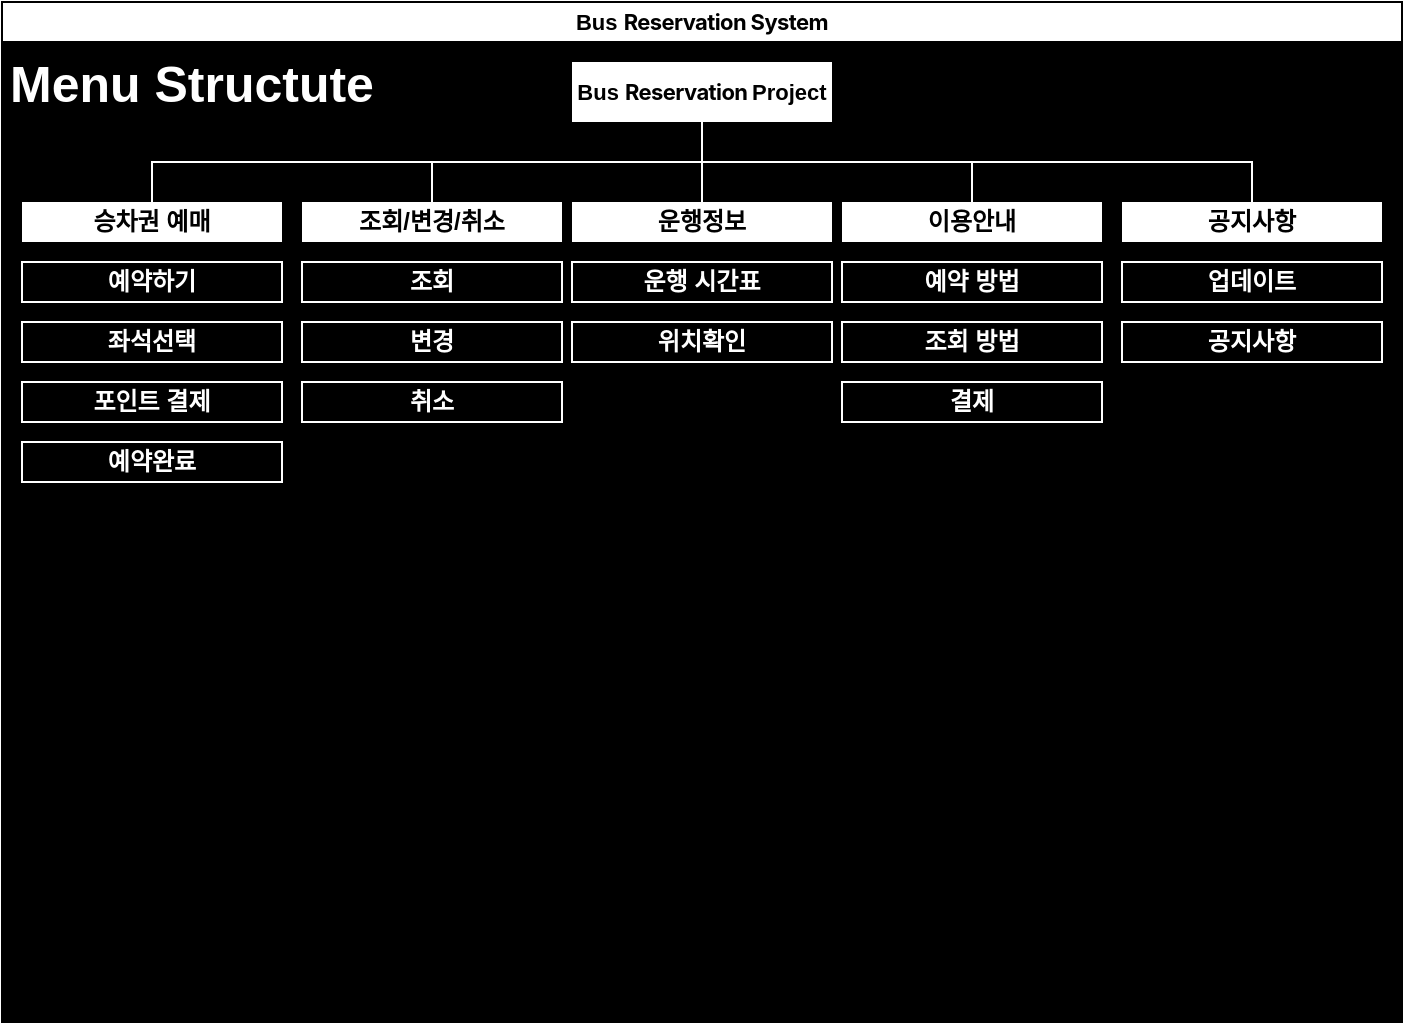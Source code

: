 <mxfile version="24.7.17">
  <diagram id="prtHgNgQTEPvFCAcTncT" name="Page-1">
    <mxGraphModel dx="1050" dy="522" grid="1" gridSize="10" guides="1" tooltips="1" connect="1" arrows="1" fold="1" page="1" pageScale="1" pageWidth="827" pageHeight="1169" math="0" shadow="0">
      <root>
        <mxCell id="0" />
        <mxCell id="1" parent="0" />
        <mxCell id="dNxyNK7c78bLwvsdeMH5-11" value="&lt;font style=&quot;font-size: 11px;&quot;&gt;&lt;span style=&quot;text-wrap: wrap;&quot;&gt;Bus&amp;nbsp;&lt;/span&gt;&lt;font style=&quot;text-wrap: wrap; font-size: 11px;&quot; face=&quot;-apple-system, BlinkMacSystemFont, Malgun Gothic, 맑은 고딕, helvetica, Apple SD Gothic Neo, helvetica, 나눔바른고딕 옛한글, NanumBarunGothic YetHangul, sans-serif&quot;&gt;&lt;span style=&quot;letter-spacing: -0.3px;&quot;&gt;Reservation System&lt;/span&gt;&lt;/font&gt;&lt;/font&gt;" style="swimlane;html=1;startSize=20;horizontal=1;containerType=tree;glass=0;fontSize=12;swimlaneFillColor=#000000;align=center;swimlaneLine=1;labelBackgroundColor=none;fontColor=default;whiteSpace=wrap;" parent="1" vertex="1">
          <mxGeometry x="10" y="10" width="700" height="510" as="geometry">
            <mxRectangle x="10" y="10" width="150" height="30" as="alternateBounds" />
          </mxGeometry>
        </mxCell>
        <mxCell id="zmxE-XWa9lRK3HXSa-9u-1" value="&lt;div style=&quot;text-align: left;&quot;&gt;&lt;span style=&quot;background-color: initial;&quot;&gt;Bus &lt;/span&gt;&lt;font style=&quot;font-size: 11px;&quot; face=&quot;-apple-system, BlinkMacSystemFont, Malgun Gothic, 맑은 고딕, helvetica, Apple SD Gothic Neo, helvetica, 나눔바른고딕 옛한글, NanumBarunGothic YetHangul, sans-serif&quot;&gt;&lt;span style=&quot;letter-spacing: -0.3px; background-color: rgb(255, 255, 255);&quot;&gt;Reservation&amp;nbsp;&lt;/span&gt;&lt;/font&gt;&lt;span style=&quot;background-color: initial;&quot;&gt;Project&lt;/span&gt;&lt;/div&gt;" style="rounded=0;whiteSpace=wrap;html=1;fontStyle=1;strokeColor=none;fontSize=11;" vertex="1" parent="dNxyNK7c78bLwvsdeMH5-11">
          <mxGeometry x="285" y="30" width="130" height="30" as="geometry" />
        </mxCell>
        <mxCell id="zmxE-XWa9lRK3HXSa-9u-2" value="&lt;div style=&quot;text-align: left;&quot;&gt;승차권 예매&lt;/div&gt;" style="rounded=0;whiteSpace=wrap;html=1;fontStyle=1;strokeColor=none;" vertex="1" parent="dNxyNK7c78bLwvsdeMH5-11">
          <mxGeometry x="10" y="100" width="130" height="20" as="geometry" />
        </mxCell>
        <mxCell id="zmxE-XWa9lRK3HXSa-9u-5" value="&lt;div style=&quot;text-align: left;&quot;&gt;운행정보&lt;/div&gt;" style="rounded=0;whiteSpace=wrap;html=1;fontStyle=1;strokeColor=none;" vertex="1" parent="dNxyNK7c78bLwvsdeMH5-11">
          <mxGeometry x="285" y="100" width="130" height="20" as="geometry" />
        </mxCell>
        <mxCell id="zmxE-XWa9lRK3HXSa-9u-6" value="&lt;div style=&quot;text-align: left;&quot;&gt;이용안내&lt;/div&gt;" style="rounded=0;whiteSpace=wrap;html=1;fontStyle=1;strokeColor=none;" vertex="1" parent="dNxyNK7c78bLwvsdeMH5-11">
          <mxGeometry x="420" y="100" width="130" height="20" as="geometry" />
        </mxCell>
        <mxCell id="zmxE-XWa9lRK3HXSa-9u-7" value="&lt;div style=&quot;text-align: left;&quot;&gt;공지사항&lt;/div&gt;" style="rounded=0;whiteSpace=wrap;html=1;fontStyle=1;strokeColor=none;" vertex="1" parent="dNxyNK7c78bLwvsdeMH5-11">
          <mxGeometry x="560" y="100" width="130" height="20" as="geometry" />
        </mxCell>
        <mxCell id="zmxE-XWa9lRK3HXSa-9u-16" value="" style="endArrow=none;html=1;rounded=0;strokeColor=#FFFFFF;exitX=0.5;exitY=0;exitDx=0;exitDy=0;entryX=0.5;entryY=0;entryDx=0;entryDy=0;" edge="1" parent="dNxyNK7c78bLwvsdeMH5-11" source="zmxE-XWa9lRK3HXSa-9u-2" target="zmxE-XWa9lRK3HXSa-9u-7">
          <mxGeometry width="50" height="50" relative="1" as="geometry">
            <mxPoint x="70" y="80" as="sourcePoint" />
            <mxPoint x="910" y="80" as="targetPoint" />
            <Array as="points">
              <mxPoint x="75" y="80" />
              <mxPoint x="625" y="80" />
            </Array>
          </mxGeometry>
        </mxCell>
        <mxCell id="zmxE-XWa9lRK3HXSa-9u-20" value="" style="endArrow=none;html=1;rounded=0;entryX=0.5;entryY=1;entryDx=0;entryDy=0;exitX=0.5;exitY=0;exitDx=0;exitDy=0;strokeColor=#FFFFFF;" edge="1" parent="dNxyNK7c78bLwvsdeMH5-11" source="zmxE-XWa9lRK3HXSa-9u-5" target="zmxE-XWa9lRK3HXSa-9u-1">
          <mxGeometry width="50" height="50" relative="1" as="geometry">
            <mxPoint x="430" y="260" as="sourcePoint" />
            <mxPoint x="480" y="210" as="targetPoint" />
          </mxGeometry>
        </mxCell>
        <mxCell id="zmxE-XWa9lRK3HXSa-9u-22" value="&lt;div style=&quot;text-align: left;&quot;&gt;조회/변경/취소&lt;/div&gt;" style="rounded=0;whiteSpace=wrap;html=1;fontStyle=1;strokeColor=none;" vertex="1" parent="dNxyNK7c78bLwvsdeMH5-11">
          <mxGeometry x="150" y="100" width="130" height="20" as="geometry" />
        </mxCell>
        <mxCell id="zmxE-XWa9lRK3HXSa-9u-24" value="" style="endArrow=none;html=1;rounded=0;strokeColor=#FFFFFF;exitX=0.5;exitY=0;exitDx=0;exitDy=0;" edge="1" parent="dNxyNK7c78bLwvsdeMH5-11" source="zmxE-XWa9lRK3HXSa-9u-22">
          <mxGeometry width="50" height="50" relative="1" as="geometry">
            <mxPoint x="220" y="55" as="sourcePoint" />
            <mxPoint x="215" y="80" as="targetPoint" />
          </mxGeometry>
        </mxCell>
        <mxCell id="zmxE-XWa9lRK3HXSa-9u-29" value="예약하기" style="rounded=0;whiteSpace=wrap;html=1;fontStyle=1;strokeColor=#FFFFFF;fillColor=#000000;fontColor=#FFFFFF;" vertex="1" parent="dNxyNK7c78bLwvsdeMH5-11">
          <mxGeometry x="10" y="130" width="130" height="20" as="geometry" />
        </mxCell>
        <mxCell id="zmxE-XWa9lRK3HXSa-9u-30" value="좌석선택" style="rounded=0;whiteSpace=wrap;html=1;fontStyle=1;strokeColor=#FFFFFF;fillColor=#000000;fontColor=#FFFFFF;" vertex="1" parent="dNxyNK7c78bLwvsdeMH5-11">
          <mxGeometry x="10" y="160" width="130" height="20" as="geometry" />
        </mxCell>
        <mxCell id="zmxE-XWa9lRK3HXSa-9u-31" value="예약완료" style="rounded=0;whiteSpace=wrap;html=1;fontStyle=1;strokeColor=#FFFFFF;fillColor=#000000;fontColor=#FFFFFF;" vertex="1" parent="dNxyNK7c78bLwvsdeMH5-11">
          <mxGeometry x="10" y="220" width="130" height="20" as="geometry" />
        </mxCell>
        <mxCell id="zmxE-XWa9lRK3HXSa-9u-32" value="조회" style="rounded=0;whiteSpace=wrap;html=1;fontStyle=1;strokeColor=#FFFFFF;fillColor=#000000;fontColor=#FFFFFF;" vertex="1" parent="dNxyNK7c78bLwvsdeMH5-11">
          <mxGeometry x="150" y="130" width="130" height="20" as="geometry" />
        </mxCell>
        <mxCell id="zmxE-XWa9lRK3HXSa-9u-33" value="변경" style="rounded=0;whiteSpace=wrap;html=1;fontStyle=1;strokeColor=#FFFFFF;fillColor=#000000;fontColor=#FFFFFF;" vertex="1" parent="dNxyNK7c78bLwvsdeMH5-11">
          <mxGeometry x="150" y="160" width="130" height="20" as="geometry" />
        </mxCell>
        <mxCell id="zmxE-XWa9lRK3HXSa-9u-36" value="취소" style="rounded=0;whiteSpace=wrap;html=1;fontStyle=1;strokeColor=#FFFFFF;fillColor=#000000;fontColor=#FFFFFF;" vertex="1" parent="dNxyNK7c78bLwvsdeMH5-11">
          <mxGeometry x="150" y="190" width="130" height="20" as="geometry" />
        </mxCell>
        <mxCell id="zmxE-XWa9lRK3HXSa-9u-37" value="운행 시간표" style="rounded=0;whiteSpace=wrap;html=1;fontStyle=1;strokeColor=#FFFFFF;fillColor=#000000;fontColor=#FFFFFF;" vertex="1" parent="dNxyNK7c78bLwvsdeMH5-11">
          <mxGeometry x="285" y="130" width="130" height="20" as="geometry" />
        </mxCell>
        <mxCell id="zmxE-XWa9lRK3HXSa-9u-38" value="위치확인" style="rounded=0;whiteSpace=wrap;html=1;fontStyle=1;strokeColor=#FFFFFF;fillColor=#000000;fontColor=#FFFFFF;" vertex="1" parent="dNxyNK7c78bLwvsdeMH5-11">
          <mxGeometry x="285" y="160" width="130" height="20" as="geometry" />
        </mxCell>
        <mxCell id="zmxE-XWa9lRK3HXSa-9u-39" value="예약 방법" style="rounded=0;whiteSpace=wrap;html=1;fontStyle=1;strokeColor=#FFFFFF;fillColor=#000000;fontColor=#FFFFFF;" vertex="1" parent="dNxyNK7c78bLwvsdeMH5-11">
          <mxGeometry x="420" y="130" width="130" height="20" as="geometry" />
        </mxCell>
        <mxCell id="zmxE-XWa9lRK3HXSa-9u-40" value="조회 방법" style="rounded=0;whiteSpace=wrap;html=1;fontStyle=1;strokeColor=#FFFFFF;fillColor=#000000;fontColor=#FFFFFF;" vertex="1" parent="dNxyNK7c78bLwvsdeMH5-11">
          <mxGeometry x="420" y="160" width="130" height="20" as="geometry" />
        </mxCell>
        <mxCell id="zmxE-XWa9lRK3HXSa-9u-41" value="업데이트" style="rounded=0;whiteSpace=wrap;html=1;fontStyle=1;strokeColor=#FFFFFF;fillColor=#000000;fontColor=#FFFFFF;" vertex="1" parent="dNxyNK7c78bLwvsdeMH5-11">
          <mxGeometry x="560" y="130" width="130" height="20" as="geometry" />
        </mxCell>
        <mxCell id="zmxE-XWa9lRK3HXSa-9u-42" value="공지사항" style="rounded=0;whiteSpace=wrap;html=1;fontStyle=1;strokeColor=#FFFFFF;fillColor=#000000;fontColor=#FFFFFF;" vertex="1" parent="dNxyNK7c78bLwvsdeMH5-11">
          <mxGeometry x="560" y="160" width="130" height="20" as="geometry" />
        </mxCell>
        <mxCell id="zmxE-XWa9lRK3HXSa-9u-43" value="포인트 결제" style="rounded=0;whiteSpace=wrap;html=1;fontStyle=1;strokeColor=#FFFFFF;fillColor=#000000;fontColor=#FFFFFF;" vertex="1" parent="dNxyNK7c78bLwvsdeMH5-11">
          <mxGeometry x="10" y="190" width="130" height="20" as="geometry" />
        </mxCell>
        <mxCell id="zmxE-XWa9lRK3HXSa-9u-44" value="결제" style="rounded=0;whiteSpace=wrap;html=1;fontStyle=1;strokeColor=#FFFFFF;fillColor=#000000;fontColor=#FFFFFF;" vertex="1" parent="dNxyNK7c78bLwvsdeMH5-11">
          <mxGeometry x="420" y="190" width="130" height="20" as="geometry" />
        </mxCell>
        <mxCell id="zmxE-XWa9lRK3HXSa-9u-45" value="Menu Structute" style="rounded=0;whiteSpace=wrap;html=1;fontStyle=1;fontColor=#FFFFFF;fillColor=none;strokeColor=none;fontSize=25;" vertex="1" parent="dNxyNK7c78bLwvsdeMH5-11">
          <mxGeometry y="20" width="190" height="40" as="geometry" />
        </mxCell>
        <mxCell id="zmxE-XWa9lRK3HXSa-9u-28" value="" style="endArrow=none;html=1;rounded=0;strokeColor=#FFFFFF;exitX=0.5;exitY=0;exitDx=0;exitDy=0;" edge="1" parent="1" source="zmxE-XWa9lRK3HXSa-9u-6">
          <mxGeometry width="50" height="50" relative="1" as="geometry">
            <mxPoint x="495" y="80" as="sourcePoint" />
            <mxPoint x="495" y="90" as="targetPoint" />
          </mxGeometry>
        </mxCell>
      </root>
    </mxGraphModel>
  </diagram>
</mxfile>

